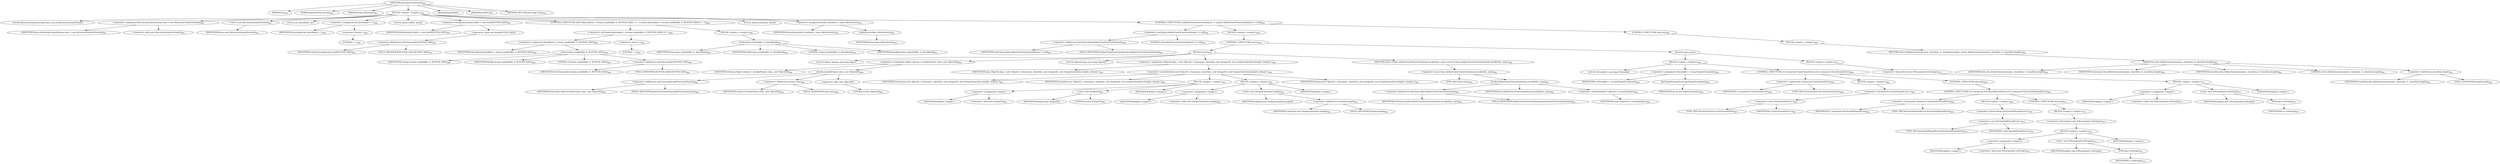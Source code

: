 digraph "getClassFromStream" {  
"1644" [label = <(METHOD,getClassFromStream)<SUB>843</SUB>> ]
"102" [label = <(PARAM,this)<SUB>843</SUB>> ]
"1645" [label = <(PARAM,InputStream stream)<SUB>843</SUB>> ]
"1646" [label = <(PARAM,String classname)<SUB>843</SUB>> ]
"1647" [label = <(BLOCK,&lt;empty&gt;,&lt;empty&gt;)<SUB>844</SUB>> ]
"100" [label = <(LOCAL,ByteArrayOutputStream baos: java.io.ByteArrayOutputStream)> ]
"1648" [label = <(&lt;operator&gt;.assignment,ByteArrayOutputStream baos = new ByteArrayOutputStream())<SUB>845</SUB>> ]
"1649" [label = <(IDENTIFIER,baos,ByteArrayOutputStream baos = new ByteArrayOutputStream())<SUB>845</SUB>> ]
"1650" [label = <(&lt;operator&gt;.alloc,new ByteArrayOutputStream())<SUB>845</SUB>> ]
"1651" [label = <(&lt;init&gt;,new ByteArrayOutputStream())<SUB>845</SUB>> ]
"99" [label = <(IDENTIFIER,baos,new ByteArrayOutputStream())<SUB>845</SUB>> ]
"1652" [label = <(LOCAL,int bytesRead: int)> ]
"1653" [label = <(&lt;operator&gt;.assignment,int bytesRead = -1)<SUB>846</SUB>> ]
"1654" [label = <(IDENTIFIER,bytesRead,int bytesRead = -1)<SUB>846</SUB>> ]
"1655" [label = <(&lt;operator&gt;.minus,-1)<SUB>846</SUB>> ]
"1656" [label = <(LITERAL,1,-1)<SUB>846</SUB>> ]
"1657" [label = <(LOCAL,byte[] buffer: byte[])> ]
"1658" [label = <(&lt;operator&gt;.assignment,byte[] buffer = new byte[BUFFER_SIZE])<SUB>847</SUB>> ]
"1659" [label = <(IDENTIFIER,buffer,byte[] buffer = new byte[BUFFER_SIZE])<SUB>847</SUB>> ]
"1660" [label = <(&lt;operator&gt;.alloc,new byte[BUFFER_SIZE])> ]
"1661" [label = <(&lt;operator&gt;.fieldAccess,AntClassLoader.BUFFER_SIZE)<SUB>847</SUB>> ]
"1662" [label = <(IDENTIFIER,AntClassLoader,new byte[BUFFER_SIZE])<SUB>847</SUB>> ]
"1663" [label = <(FIELD_IDENTIFIER,BUFFER_SIZE,BUFFER_SIZE)<SUB>847</SUB>> ]
"1664" [label = <(CONTROL_STRUCTURE,while ((bytesRead = stream.read(buffer, 0, BUFFER_SIZE)) != -1),while ((bytesRead = stream.read(buffer, 0, BUFFER_SIZE)) != -1))<SUB>849</SUB>> ]
"1665" [label = <(&lt;operator&gt;.notEquals,(bytesRead = stream.read(buffer, 0, BUFFER_SIZE)) != -1)<SUB>849</SUB>> ]
"1666" [label = <(&lt;operator&gt;.assignment,bytesRead = stream.read(buffer, 0, BUFFER_SIZE))<SUB>849</SUB>> ]
"1667" [label = <(IDENTIFIER,bytesRead,bytesRead = stream.read(buffer, 0, BUFFER_SIZE))<SUB>849</SUB>> ]
"1668" [label = <(read,stream.read(buffer, 0, BUFFER_SIZE))<SUB>849</SUB>> ]
"1669" [label = <(IDENTIFIER,stream,stream.read(buffer, 0, BUFFER_SIZE))<SUB>849</SUB>> ]
"1670" [label = <(IDENTIFIER,buffer,stream.read(buffer, 0, BUFFER_SIZE))<SUB>849</SUB>> ]
"1671" [label = <(LITERAL,0,stream.read(buffer, 0, BUFFER_SIZE))<SUB>849</SUB>> ]
"1672" [label = <(&lt;operator&gt;.fieldAccess,AntClassLoader.BUFFER_SIZE)<SUB>849</SUB>> ]
"1673" [label = <(IDENTIFIER,AntClassLoader,stream.read(buffer, 0, BUFFER_SIZE))<SUB>849</SUB>> ]
"1674" [label = <(FIELD_IDENTIFIER,BUFFER_SIZE,BUFFER_SIZE)<SUB>849</SUB>> ]
"1675" [label = <(&lt;operator&gt;.minus,-1)<SUB>849</SUB>> ]
"1676" [label = <(LITERAL,1,-1)<SUB>849</SUB>> ]
"1677" [label = <(BLOCK,&lt;empty&gt;,&lt;empty&gt;)<SUB>849</SUB>> ]
"1678" [label = <(write,baos.write(buffer, 0, bytesRead))<SUB>850</SUB>> ]
"1679" [label = <(IDENTIFIER,baos,baos.write(buffer, 0, bytesRead))<SUB>850</SUB>> ]
"1680" [label = <(IDENTIFIER,buffer,baos.write(buffer, 0, bytesRead))<SUB>850</SUB>> ]
"1681" [label = <(LITERAL,0,baos.write(buffer, 0, bytesRead))<SUB>850</SUB>> ]
"1682" [label = <(IDENTIFIER,bytesRead,baos.write(buffer, 0, bytesRead))<SUB>850</SUB>> ]
"1683" [label = <(LOCAL,byte[] classData: byte[])> ]
"1684" [label = <(&lt;operator&gt;.assignment,byte[] classData = baos.toByteArray())<SUB>853</SUB>> ]
"1685" [label = <(IDENTIFIER,classData,byte[] classData = baos.toByteArray())<SUB>853</SUB>> ]
"1686" [label = <(toByteArray,baos.toByteArray())<SUB>853</SUB>> ]
"1687" [label = <(IDENTIFIER,baos,baos.toByteArray())<SUB>853</SUB>> ]
"1688" [label = <(CONTROL_STRUCTURE,if (defineClassProtectionDomain != null),if (defineClassProtectionDomain != null))<SUB>858</SUB>> ]
"1689" [label = <(&lt;operator&gt;.notEquals,defineClassProtectionDomain != null)<SUB>858</SUB>> ]
"1690" [label = <(&lt;operator&gt;.fieldAccess,AntClassLoader.defineClassProtectionDomain)<SUB>858</SUB>> ]
"1691" [label = <(IDENTIFIER,AntClassLoader,defineClassProtectionDomain != null)<SUB>858</SUB>> ]
"1692" [label = <(FIELD_IDENTIFIER,defineClassProtectionDomain,defineClassProtectionDomain)<SUB>858</SUB>> ]
"1693" [label = <(LITERAL,null,defineClassProtectionDomain != null)<SUB>858</SUB>> ]
"1694" [label = <(BLOCK,&lt;empty&gt;,&lt;empty&gt;)<SUB>858</SUB>> ]
"1695" [label = <(CONTROL_STRUCTURE,try,try)<SUB>859</SUB>> ]
"1696" [label = <(BLOCK,try,try)<SUB>859</SUB>> ]
"1697" [label = <(LOCAL,Object domain: java.lang.Object)> ]
"1698" [label = <(&lt;operator&gt;.assignment,Object domain = invoke(Project.class, new Object[0]))<SUB>860</SUB>> ]
"1699" [label = <(IDENTIFIER,domain,Object domain = invoke(Project.class, new Object[0]))<SUB>860</SUB>> ]
"1700" [label = <(invoke,invoke(Project.class, new Object[0]))<SUB>860</SUB>> ]
"1701" [label = <(&lt;operator&gt;.fieldAccess,AntClassLoader.getProtectionDomain)<SUB>860</SUB>> ]
"1702" [label = <(IDENTIFIER,AntClassLoader,invoke(Project.class, new Object[0]))<SUB>860</SUB>> ]
"1703" [label = <(FIELD_IDENTIFIER,getProtectionDomain,getProtectionDomain)<SUB>860</SUB>> ]
"1704" [label = <(&lt;operator&gt;.fieldAccess,Project.class)<SUB>860</SUB>> ]
"1705" [label = <(IDENTIFIER,Project,invoke(Project.class, new Object[0]))<SUB>860</SUB>> ]
"1706" [label = <(FIELD_IDENTIFIER,class,class)<SUB>860</SUB>> ]
"1707" [label = <(&lt;operator&gt;.alloc,new Object[0])> ]
"1708" [label = <(LITERAL,0,new Object[0])<SUB>860</SUB>> ]
"1709" [label = <(LOCAL,Object[] args: java.lang.Object[])> ]
"1710" [label = <(&lt;operator&gt;.assignment,Object[] args = new Object[] { classname, classData, new Integer(0), new Integer(classData.length), domain })<SUB>861</SUB>> ]
"1711" [label = <(IDENTIFIER,args,Object[] args = new Object[] { classname, classData, new Integer(0), new Integer(classData.length), domain })<SUB>861</SUB>> ]
"1712" [label = <(&lt;operator&gt;.arrayInitializer,new Object[] { classname, classData, new Integer(0), new Integer(classData.length), domain })<SUB>861</SUB>> ]
"1713" [label = <(IDENTIFIER,classname,new Object[] { classname, classData, new Integer(0), new Integer(classData.length), domain })<SUB>861</SUB>> ]
"1714" [label = <(IDENTIFIER,classData,new Object[] { classname, classData, new Integer(0), new Integer(classData.length), domain })<SUB>861</SUB>> ]
"1715" [label = <(BLOCK,&lt;empty&gt;,&lt;empty&gt;)<SUB>861</SUB>> ]
"1716" [label = <(&lt;operator&gt;.assignment,&lt;empty&gt;)> ]
"1717" [label = <(IDENTIFIER,$obj19,&lt;empty&gt;)> ]
"1718" [label = <(&lt;operator&gt;.alloc,new Integer(0))<SUB>861</SUB>> ]
"1719" [label = <(&lt;init&gt;,new Integer(0))<SUB>861</SUB>> ]
"1720" [label = <(IDENTIFIER,$obj19,new Integer(0))> ]
"1721" [label = <(LITERAL,0,new Integer(0))<SUB>861</SUB>> ]
"1722" [label = <(IDENTIFIER,$obj19,&lt;empty&gt;)> ]
"1723" [label = <(BLOCK,&lt;empty&gt;,&lt;empty&gt;)<SUB>861</SUB>> ]
"1724" [label = <(&lt;operator&gt;.assignment,&lt;empty&gt;)> ]
"1725" [label = <(IDENTIFIER,$obj20,&lt;empty&gt;)> ]
"1726" [label = <(&lt;operator&gt;.alloc,new Integer(classData.length))<SUB>861</SUB>> ]
"1727" [label = <(&lt;init&gt;,new Integer(classData.length))<SUB>861</SUB>> ]
"1728" [label = <(IDENTIFIER,$obj20,new Integer(classData.length))> ]
"1729" [label = <(&lt;operator&gt;.fieldAccess,classData.length)<SUB>861</SUB>> ]
"1730" [label = <(IDENTIFIER,classData,new Integer(classData.length))<SUB>861</SUB>> ]
"1731" [label = <(FIELD_IDENTIFIER,length,length)<SUB>861</SUB>> ]
"1732" [label = <(IDENTIFIER,$obj20,&lt;empty&gt;)> ]
"1733" [label = <(IDENTIFIER,domain,new Object[] { classname, classData, new Integer(0), new Integer(classData.length), domain })<SUB>861</SUB>> ]
"1734" [label = <(RETURN,return (Class) defineClassProtectionDomain.invoke(this, args);,return (Class) defineClassProtectionDomain.invoke(this, args);)<SUB>862</SUB>> ]
"1735" [label = <(&lt;operator&gt;.cast,(Class) defineClassProtectionDomain.invoke(this, args))<SUB>862</SUB>> ]
"1736" [label = <(TYPE_REF,Class,Class)<SUB>862</SUB>> ]
"1737" [label = <(invoke,defineClassProtectionDomain.invoke(this, args))<SUB>862</SUB>> ]
"1738" [label = <(&lt;operator&gt;.fieldAccess,AntClassLoader.defineClassProtectionDomain)<SUB>862</SUB>> ]
"1739" [label = <(IDENTIFIER,AntClassLoader,defineClassProtectionDomain.invoke(this, args))<SUB>862</SUB>> ]
"1740" [label = <(FIELD_IDENTIFIER,defineClassProtectionDomain,defineClassProtectionDomain)<SUB>862</SUB>> ]
"101" [label = <(IDENTIFIER,this,defineClassProtectionDomain.invoke(this, args))<SUB>862</SUB>> ]
"1741" [label = <(&lt;operator&gt;.arrayInitializer,&lt;operator&gt;.arrayInitializer)<SUB>862</SUB>> ]
"1742" [label = <(IDENTIFIER,args,&lt;operator&gt;.arrayInitializer)<SUB>862</SUB>> ]
"1743" [label = <(BLOCK,catch,catch)> ]
"1744" [label = <(BLOCK,&lt;empty&gt;,&lt;empty&gt;)<SUB>864</SUB>> ]
"1745" [label = <(LOCAL,Throwable t: java.lang.Throwable)> ]
"1746" [label = <(&lt;operator&gt;.assignment,Throwable t = ite.getTargetException())<SUB>865</SUB>> ]
"1747" [label = <(IDENTIFIER,t,Throwable t = ite.getTargetException())<SUB>865</SUB>> ]
"1748" [label = <(getTargetException,ite.getTargetException())<SUB>865</SUB>> ]
"1749" [label = <(IDENTIFIER,ite,ite.getTargetException())<SUB>865</SUB>> ]
"1750" [label = <(CONTROL_STRUCTURE,if (t instanceof ClassFormatError),if (t instanceof ClassFormatError))<SUB>866</SUB>> ]
"1751" [label = <(&lt;operator&gt;.instanceOf,t instanceof ClassFormatError)<SUB>866</SUB>> ]
"1752" [label = <(IDENTIFIER,t,t instanceof ClassFormatError)<SUB>866</SUB>> ]
"1753" [label = <(TYPE_REF,ClassFormatError,ClassFormatError)<SUB>866</SUB>> ]
"1754" [label = <(BLOCK,&lt;empty&gt;,&lt;empty&gt;)<SUB>866</SUB>> ]
"1755" [label = <(&lt;operator&gt;.throw,throw (ClassFormatError) t;)<SUB>867</SUB>> ]
"1756" [label = <(&lt;operator&gt;.cast,(ClassFormatError) t)<SUB>867</SUB>> ]
"1757" [label = <(TYPE_REF,ClassFormatError,ClassFormatError)<SUB>867</SUB>> ]
"1758" [label = <(IDENTIFIER,t,(ClassFormatError) t)<SUB>867</SUB>> ]
"1759" [label = <(CONTROL_STRUCTURE,else,else)<SUB>869</SUB>> ]
"1760" [label = <(CONTROL_STRUCTURE,if (t instanceof NoClassDefFoundError),if (t instanceof NoClassDefFoundError))<SUB>869</SUB>> ]
"1761" [label = <(&lt;operator&gt;.instanceOf,t instanceof NoClassDefFoundError)<SUB>869</SUB>> ]
"1762" [label = <(IDENTIFIER,t,t instanceof NoClassDefFoundError)<SUB>869</SUB>> ]
"1763" [label = <(TYPE_REF,NoClassDefFoundError,NoClassDefFoundError)<SUB>869</SUB>> ]
"1764" [label = <(BLOCK,&lt;empty&gt;,&lt;empty&gt;)<SUB>869</SUB>> ]
"1765" [label = <(&lt;operator&gt;.throw,throw (NoClassDefFoundError) t;)<SUB>870</SUB>> ]
"1766" [label = <(&lt;operator&gt;.cast,(NoClassDefFoundError) t)<SUB>870</SUB>> ]
"1767" [label = <(TYPE_REF,NoClassDefFoundError,NoClassDefFoundError)<SUB>870</SUB>> ]
"1768" [label = <(IDENTIFIER,t,(NoClassDefFoundError) t)<SUB>870</SUB>> ]
"1769" [label = <(CONTROL_STRUCTURE,else,else)<SUB>872</SUB>> ]
"1770" [label = <(BLOCK,&lt;empty&gt;,&lt;empty&gt;)<SUB>872</SUB>> ]
"1771" [label = <(&lt;operator&gt;.throw,throw new IOException(t.toString());)<SUB>873</SUB>> ]
"1772" [label = <(BLOCK,&lt;empty&gt;,&lt;empty&gt;)<SUB>873</SUB>> ]
"1773" [label = <(&lt;operator&gt;.assignment,&lt;empty&gt;)> ]
"1774" [label = <(IDENTIFIER,$obj21,&lt;empty&gt;)> ]
"1775" [label = <(&lt;operator&gt;.alloc,new IOException(t.toString()))<SUB>873</SUB>> ]
"1776" [label = <(&lt;init&gt;,new IOException(t.toString()))<SUB>873</SUB>> ]
"1777" [label = <(IDENTIFIER,$obj21,new IOException(t.toString()))> ]
"1778" [label = <(toString,t.toString())<SUB>873</SUB>> ]
"1779" [label = <(IDENTIFIER,t,t.toString())<SUB>873</SUB>> ]
"1780" [label = <(IDENTIFIER,$obj21,&lt;empty&gt;)> ]
"1781" [label = <(BLOCK,&lt;empty&gt;,&lt;empty&gt;)<SUB>876</SUB>> ]
"1782" [label = <(&lt;operator&gt;.throw,throw new IOException(e.toString());)<SUB>877</SUB>> ]
"1783" [label = <(BLOCK,&lt;empty&gt;,&lt;empty&gt;)<SUB>877</SUB>> ]
"1784" [label = <(&lt;operator&gt;.assignment,&lt;empty&gt;)> ]
"1785" [label = <(IDENTIFIER,$obj22,&lt;empty&gt;)> ]
"1786" [label = <(&lt;operator&gt;.alloc,new IOException(e.toString()))<SUB>877</SUB>> ]
"1787" [label = <(&lt;init&gt;,new IOException(e.toString()))<SUB>877</SUB>> ]
"1788" [label = <(IDENTIFIER,$obj22,new IOException(e.toString()))> ]
"1789" [label = <(toString,e.toString())<SUB>877</SUB>> ]
"1790" [label = <(IDENTIFIER,e,e.toString())<SUB>877</SUB>> ]
"1791" [label = <(IDENTIFIER,$obj22,&lt;empty&gt;)> ]
"1792" [label = <(CONTROL_STRUCTURE,else,else)<SUB>880</SUB>> ]
"1793" [label = <(BLOCK,&lt;empty&gt;,&lt;empty&gt;)<SUB>880</SUB>> ]
"1794" [label = <(RETURN,return defineClass(classname, classData, 0, classData.length);,return defineClass(classname, classData, 0, classData.length);)<SUB>881</SUB>> ]
"1795" [label = <(defineClass,this.defineClass(classname, classData, 0, classData.length))<SUB>881</SUB>> ]
"103" [label = <(IDENTIFIER,this,this.defineClass(classname, classData, 0, classData.length))<SUB>881</SUB>> ]
"1796" [label = <(IDENTIFIER,classname,this.defineClass(classname, classData, 0, classData.length))<SUB>881</SUB>> ]
"1797" [label = <(IDENTIFIER,classData,this.defineClass(classname, classData, 0, classData.length))<SUB>881</SUB>> ]
"1798" [label = <(LITERAL,0,this.defineClass(classname, classData, 0, classData.length))<SUB>881</SUB>> ]
"1799" [label = <(&lt;operator&gt;.fieldAccess,classData.length)<SUB>881</SUB>> ]
"1800" [label = <(IDENTIFIER,classData,this.defineClass(classname, classData, 0, classData.length))<SUB>881</SUB>> ]
"1801" [label = <(FIELD_IDENTIFIER,length,length)<SUB>881</SUB>> ]
"1802" [label = <(MODIFIER,PRIVATE)> ]
"1803" [label = <(MODIFIER,VIRTUAL)> ]
"1804" [label = <(METHOD_RETURN,java.lang.Class)<SUB>843</SUB>> ]
  "1644" -> "102" 
  "1644" -> "1645" 
  "1644" -> "1646" 
  "1644" -> "1647" 
  "1644" -> "1802" 
  "1644" -> "1803" 
  "1644" -> "1804" 
  "1647" -> "100" 
  "1647" -> "1648" 
  "1647" -> "1651" 
  "1647" -> "1652" 
  "1647" -> "1653" 
  "1647" -> "1657" 
  "1647" -> "1658" 
  "1647" -> "1664" 
  "1647" -> "1683" 
  "1647" -> "1684" 
  "1647" -> "1688" 
  "1648" -> "1649" 
  "1648" -> "1650" 
  "1651" -> "99" 
  "1653" -> "1654" 
  "1653" -> "1655" 
  "1655" -> "1656" 
  "1658" -> "1659" 
  "1658" -> "1660" 
  "1660" -> "1661" 
  "1661" -> "1662" 
  "1661" -> "1663" 
  "1664" -> "1665" 
  "1664" -> "1677" 
  "1665" -> "1666" 
  "1665" -> "1675" 
  "1666" -> "1667" 
  "1666" -> "1668" 
  "1668" -> "1669" 
  "1668" -> "1670" 
  "1668" -> "1671" 
  "1668" -> "1672" 
  "1672" -> "1673" 
  "1672" -> "1674" 
  "1675" -> "1676" 
  "1677" -> "1678" 
  "1678" -> "1679" 
  "1678" -> "1680" 
  "1678" -> "1681" 
  "1678" -> "1682" 
  "1684" -> "1685" 
  "1684" -> "1686" 
  "1686" -> "1687" 
  "1688" -> "1689" 
  "1688" -> "1694" 
  "1688" -> "1792" 
  "1689" -> "1690" 
  "1689" -> "1693" 
  "1690" -> "1691" 
  "1690" -> "1692" 
  "1694" -> "1695" 
  "1695" -> "1696" 
  "1695" -> "1743" 
  "1696" -> "1697" 
  "1696" -> "1698" 
  "1696" -> "1709" 
  "1696" -> "1710" 
  "1696" -> "1734" 
  "1698" -> "1699" 
  "1698" -> "1700" 
  "1700" -> "1701" 
  "1700" -> "1704" 
  "1700" -> "1707" 
  "1701" -> "1702" 
  "1701" -> "1703" 
  "1704" -> "1705" 
  "1704" -> "1706" 
  "1707" -> "1708" 
  "1710" -> "1711" 
  "1710" -> "1712" 
  "1712" -> "1713" 
  "1712" -> "1714" 
  "1712" -> "1715" 
  "1712" -> "1723" 
  "1712" -> "1733" 
  "1715" -> "1716" 
  "1715" -> "1719" 
  "1715" -> "1722" 
  "1716" -> "1717" 
  "1716" -> "1718" 
  "1719" -> "1720" 
  "1719" -> "1721" 
  "1723" -> "1724" 
  "1723" -> "1727" 
  "1723" -> "1732" 
  "1724" -> "1725" 
  "1724" -> "1726" 
  "1727" -> "1728" 
  "1727" -> "1729" 
  "1729" -> "1730" 
  "1729" -> "1731" 
  "1734" -> "1735" 
  "1735" -> "1736" 
  "1735" -> "1737" 
  "1737" -> "1738" 
  "1737" -> "101" 
  "1737" -> "1741" 
  "1738" -> "1739" 
  "1738" -> "1740" 
  "1741" -> "1742" 
  "1743" -> "1744" 
  "1743" -> "1781" 
  "1744" -> "1745" 
  "1744" -> "1746" 
  "1744" -> "1750" 
  "1746" -> "1747" 
  "1746" -> "1748" 
  "1748" -> "1749" 
  "1750" -> "1751" 
  "1750" -> "1754" 
  "1750" -> "1759" 
  "1751" -> "1752" 
  "1751" -> "1753" 
  "1754" -> "1755" 
  "1755" -> "1756" 
  "1756" -> "1757" 
  "1756" -> "1758" 
  "1759" -> "1760" 
  "1760" -> "1761" 
  "1760" -> "1764" 
  "1760" -> "1769" 
  "1761" -> "1762" 
  "1761" -> "1763" 
  "1764" -> "1765" 
  "1765" -> "1766" 
  "1766" -> "1767" 
  "1766" -> "1768" 
  "1769" -> "1770" 
  "1770" -> "1771" 
  "1771" -> "1772" 
  "1772" -> "1773" 
  "1772" -> "1776" 
  "1772" -> "1780" 
  "1773" -> "1774" 
  "1773" -> "1775" 
  "1776" -> "1777" 
  "1776" -> "1778" 
  "1778" -> "1779" 
  "1781" -> "1782" 
  "1782" -> "1783" 
  "1783" -> "1784" 
  "1783" -> "1787" 
  "1783" -> "1791" 
  "1784" -> "1785" 
  "1784" -> "1786" 
  "1787" -> "1788" 
  "1787" -> "1789" 
  "1789" -> "1790" 
  "1792" -> "1793" 
  "1793" -> "1794" 
  "1794" -> "1795" 
  "1795" -> "103" 
  "1795" -> "1796" 
  "1795" -> "1797" 
  "1795" -> "1798" 
  "1795" -> "1799" 
  "1799" -> "1800" 
  "1799" -> "1801" 
}
